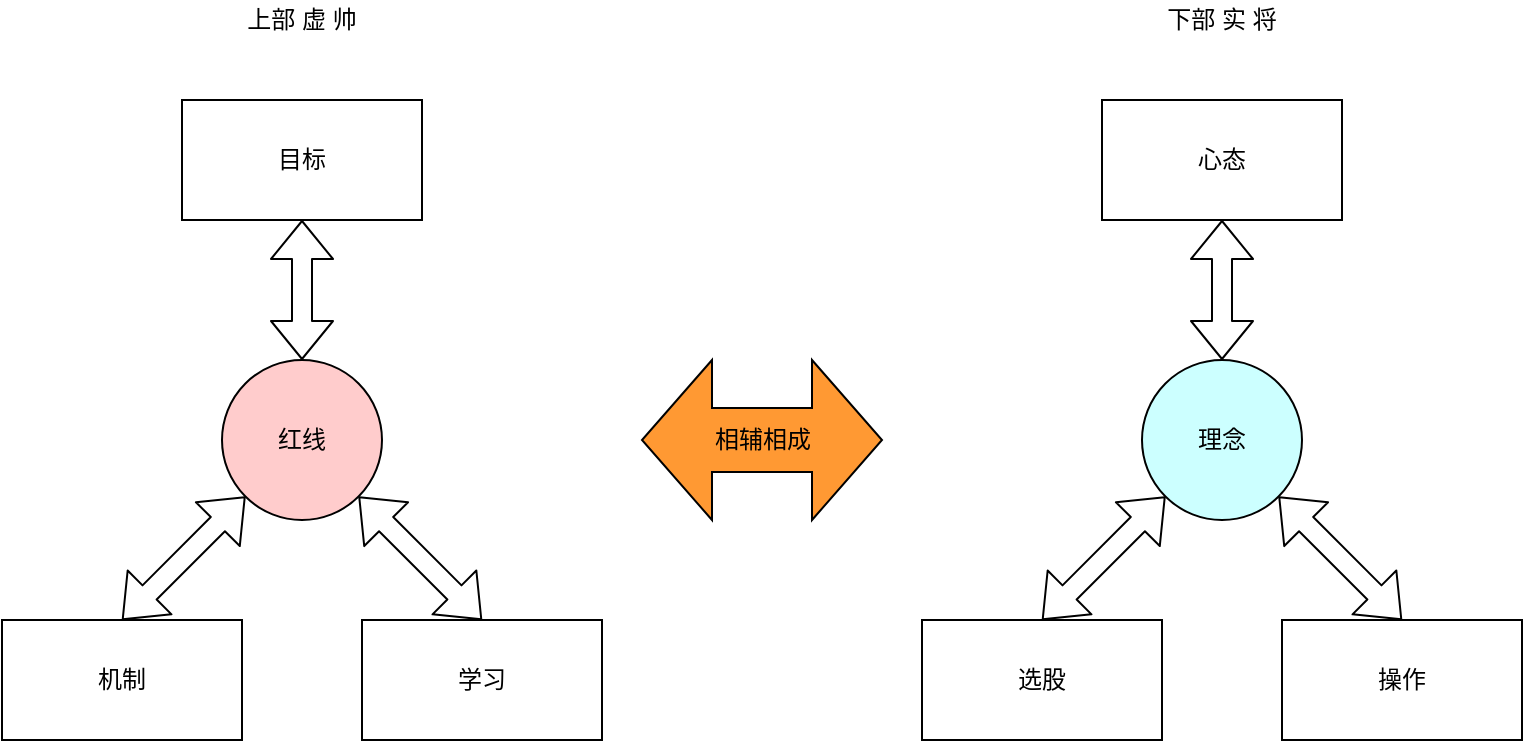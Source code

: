<mxfile version="13.9.8" type="device" pages="3"><diagram id="CdYmjo87FtpTXZ0sdXEt" name="结构"><mxGraphModel dx="1395" dy="700" grid="1" gridSize="10" guides="1" tooltips="1" connect="1" arrows="1" fold="1" page="1" pageScale="1" pageWidth="33000" pageHeight="46810" math="0" shadow="0"><root><mxCell id="0"/><mxCell id="1" parent="0"/><mxCell id="aMJaPe1yTuaJM2HmAMyd-4" value="红线" style="ellipse;whiteSpace=wrap;html=1;aspect=fixed;fillColor=#FFCCCC;" vertex="1" parent="1"><mxGeometry x="450" y="300" width="80" height="80" as="geometry"/></mxCell><mxCell id="aMJaPe1yTuaJM2HmAMyd-5" value="目标" style="rounded=0;whiteSpace=wrap;html=1;" vertex="1" parent="1"><mxGeometry x="430" y="170" width="120" height="60" as="geometry"/></mxCell><mxCell id="aMJaPe1yTuaJM2HmAMyd-6" value="机制" style="rounded=0;whiteSpace=wrap;html=1;" vertex="1" parent="1"><mxGeometry x="340" y="430" width="120" height="60" as="geometry"/></mxCell><mxCell id="aMJaPe1yTuaJM2HmAMyd-7" value="学习" style="rounded=0;whiteSpace=wrap;html=1;" vertex="1" parent="1"><mxGeometry x="520" y="430" width="120" height="60" as="geometry"/></mxCell><mxCell id="aMJaPe1yTuaJM2HmAMyd-9" value="" style="shape=flexArrow;endArrow=classic;startArrow=classic;html=1;entryX=0;entryY=1;entryDx=0;entryDy=0;exitX=0.5;exitY=0;exitDx=0;exitDy=0;" edge="1" parent="1" source="aMJaPe1yTuaJM2HmAMyd-6" target="aMJaPe1yTuaJM2HmAMyd-4"><mxGeometry width="50" height="50" relative="1" as="geometry"><mxPoint x="350" y="400" as="sourcePoint"/><mxPoint x="400" y="350" as="targetPoint"/></mxGeometry></mxCell><mxCell id="E5Ot9zhlqAhoN3nNFJqR-1" value="" style="shape=flexArrow;endArrow=classic;startArrow=classic;html=1;entryX=1;entryY=1;entryDx=0;entryDy=0;exitX=0.5;exitY=0;exitDx=0;exitDy=0;" edge="1" parent="1" source="aMJaPe1yTuaJM2HmAMyd-7" target="aMJaPe1yTuaJM2HmAMyd-4"><mxGeometry width="50" height="50" relative="1" as="geometry"><mxPoint x="670" y="389.289" as="sourcePoint"/><mxPoint x="670" y="339.289" as="targetPoint"/></mxGeometry></mxCell><mxCell id="E5Ot9zhlqAhoN3nNFJqR-2" value="" style="shape=flexArrow;endArrow=classic;startArrow=classic;html=1;entryX=0.5;entryY=1;entryDx=0;entryDy=0;exitX=0.5;exitY=0;exitDx=0;exitDy=0;" edge="1" parent="1" source="aMJaPe1yTuaJM2HmAMyd-4" target="aMJaPe1yTuaJM2HmAMyd-5"><mxGeometry width="50" height="50" relative="1" as="geometry"><mxPoint x="460" y="270" as="sourcePoint"/><mxPoint x="510" y="220" as="targetPoint"/></mxGeometry></mxCell><mxCell id="E5Ot9zhlqAhoN3nNFJqR-5" value="理念" style="ellipse;whiteSpace=wrap;html=1;aspect=fixed;fillColor=#CCFFFF;" vertex="1" parent="1"><mxGeometry x="910" y="300" width="80" height="80" as="geometry"/></mxCell><mxCell id="E5Ot9zhlqAhoN3nNFJqR-6" value="心态" style="rounded=0;whiteSpace=wrap;html=1;" vertex="1" parent="1"><mxGeometry x="890" y="170" width="120" height="60" as="geometry"/></mxCell><mxCell id="E5Ot9zhlqAhoN3nNFJqR-7" value="选股" style="rounded=0;whiteSpace=wrap;html=1;" vertex="1" parent="1"><mxGeometry x="800" y="430" width="120" height="60" as="geometry"/></mxCell><mxCell id="E5Ot9zhlqAhoN3nNFJqR-8" value="操作" style="rounded=0;whiteSpace=wrap;html=1;" vertex="1" parent="1"><mxGeometry x="980" y="430" width="120" height="60" as="geometry"/></mxCell><mxCell id="E5Ot9zhlqAhoN3nNFJqR-9" value="" style="shape=flexArrow;endArrow=classic;startArrow=classic;html=1;entryX=0;entryY=1;entryDx=0;entryDy=0;exitX=0.5;exitY=0;exitDx=0;exitDy=0;" edge="1" source="E5Ot9zhlqAhoN3nNFJqR-7" target="E5Ot9zhlqAhoN3nNFJqR-5" parent="1"><mxGeometry width="50" height="50" relative="1" as="geometry"><mxPoint x="810" y="400" as="sourcePoint"/><mxPoint x="860" y="350" as="targetPoint"/></mxGeometry></mxCell><mxCell id="E5Ot9zhlqAhoN3nNFJqR-10" value="" style="shape=flexArrow;endArrow=classic;startArrow=classic;html=1;entryX=1;entryY=1;entryDx=0;entryDy=0;exitX=0.5;exitY=0;exitDx=0;exitDy=0;" edge="1" source="E5Ot9zhlqAhoN3nNFJqR-8" target="E5Ot9zhlqAhoN3nNFJqR-5" parent="1"><mxGeometry width="50" height="50" relative="1" as="geometry"><mxPoint x="1130" y="389.289" as="sourcePoint"/><mxPoint x="1130" y="339.289" as="targetPoint"/></mxGeometry></mxCell><mxCell id="E5Ot9zhlqAhoN3nNFJqR-11" value="" style="shape=flexArrow;endArrow=classic;startArrow=classic;html=1;entryX=0.5;entryY=1;entryDx=0;entryDy=0;exitX=0.5;exitY=0;exitDx=0;exitDy=0;" edge="1" source="E5Ot9zhlqAhoN3nNFJqR-5" target="E5Ot9zhlqAhoN3nNFJqR-6" parent="1"><mxGeometry width="50" height="50" relative="1" as="geometry"><mxPoint x="920" y="270" as="sourcePoint"/><mxPoint x="970" y="220" as="targetPoint"/></mxGeometry></mxCell><mxCell id="E5Ot9zhlqAhoN3nNFJqR-12" value="下部 实 将" style="text;html=1;strokeColor=none;fillColor=none;align=center;verticalAlign=middle;whiteSpace=wrap;rounded=0;" vertex="1" parent="1"><mxGeometry x="920" y="120" width="60" height="20" as="geometry"/></mxCell><mxCell id="E5Ot9zhlqAhoN3nNFJqR-13" value="上部 虚 帅" style="text;html=1;strokeColor=none;fillColor=none;align=center;verticalAlign=middle;whiteSpace=wrap;rounded=0;" vertex="1" parent="1"><mxGeometry x="460" y="120" width="60" height="20" as="geometry"/></mxCell><mxCell id="E5Ot9zhlqAhoN3nNFJqR-14" value="相辅相成" style="html=1;shadow=0;dashed=0;align=center;verticalAlign=middle;shape=mxgraph.arrows2.twoWayArrow;dy=0.6;dx=35;fillColor=#FF9933;" vertex="1" parent="1"><mxGeometry x="660" y="300" width="120" height="80" as="geometry"/></mxCell></root></mxGraphModel></diagram><diagram id="mGkKBO9_PfgdUhODD8-X" name="上部"><mxGraphModel dx="1186" dy="595" grid="1" gridSize="10" guides="1" tooltips="1" connect="1" arrows="1" fold="1" page="1" pageScale="1" pageWidth="33000" pageHeight="46810" math="0" shadow="0"><root><mxCell id="-TL3zKLVTPMQZuBElZDF-0"/><mxCell id="-TL3zKLVTPMQZuBElZDF-1" parent="-TL3zKLVTPMQZuBElZDF-0"/></root></mxGraphModel></diagram><diagram id="FhbpczTDQFj5A9Q5fWnO" name="下部"><mxGraphModel dx="1186" dy="595" grid="1" gridSize="10" guides="1" tooltips="1" connect="1" arrows="1" fold="1" page="1" pageScale="1" pageWidth="33000" pageHeight="46810" math="0" shadow="0"><root><mxCell id="B9zn0ydYTHANscsZ05rr-0"/><mxCell id="B9zn0ydYTHANscsZ05rr-1" parent="B9zn0ydYTHANscsZ05rr-0"/><mxCell id="JdmHlSCLaPFr8-k0nXDG-0" value="操作准则" style="ellipse;whiteSpace=wrap;html=1;aspect=fixed;fillColor=#FFFFFF;" vertex="1" parent="B9zn0ydYTHANscsZ05rr-1"><mxGeometry x="650" y="240" width="80" height="80" as="geometry"/></mxCell><mxCell id="JdmHlSCLaPFr8-k0nXDG-1" value="资金管理" style="rounded=0;whiteSpace=wrap;html=1;fillColor=#FFFFFF;" vertex="1" parent="B9zn0ydYTHANscsZ05rr-1"><mxGeometry x="630" y="90" width="120" height="60" as="geometry"/></mxCell><mxCell id="WZ9osBi35bHE-rv-hlSZ-0" value="战术&lt;br&gt;战斗" style="rounded=0;whiteSpace=wrap;html=1;fillColor=#FFFFFF;" vertex="1" parent="B9zn0ydYTHANscsZ05rr-1"><mxGeometry x="500" y="390" width="120" height="60" as="geometry"/></mxCell><mxCell id="WZ9osBi35bHE-rv-hlSZ-2" value="胜负评判" style="rounded=0;whiteSpace=wrap;html=1;fillColor=#FFFFFF;" vertex="1" parent="B9zn0ydYTHANscsZ05rr-1"><mxGeometry x="780" y="390" width="120" height="60" as="geometry"/></mxCell><mxCell id="WZ9osBi35bHE-rv-hlSZ-3" value="" style="shape=flexArrow;endArrow=classic;startArrow=classic;html=1;entryX=0.5;entryY=1;entryDx=0;entryDy=0;" edge="1" parent="B9zn0ydYTHANscsZ05rr-1" target="JdmHlSCLaPFr8-k0nXDG-0"><mxGeometry width="50" height="50" relative="1" as="geometry"><mxPoint x="560" y="390" as="sourcePoint"/><mxPoint x="610" y="340" as="targetPoint"/></mxGeometry></mxCell><mxCell id="WZ9osBi35bHE-rv-hlSZ-4" value="" style="shape=flexArrow;endArrow=classic;startArrow=classic;html=1;entryX=0.775;entryY=0.963;entryDx=0;entryDy=0;entryPerimeter=0;exitX=0.5;exitY=0;exitDx=0;exitDy=0;" edge="1" parent="B9zn0ydYTHANscsZ05rr-1" source="WZ9osBi35bHE-rv-hlSZ-2" target="JdmHlSCLaPFr8-k0nXDG-0"><mxGeometry width="50" height="50" relative="1" as="geometry"><mxPoint x="830" y="380" as="sourcePoint"/><mxPoint x="880" y="330" as="targetPoint"/></mxGeometry></mxCell><mxCell id="WZ9osBi35bHE-rv-hlSZ-5" value="" style="shape=flexArrow;endArrow=classic;startArrow=classic;html=1;entryX=0.5;entryY=1;entryDx=0;entryDy=0;exitX=0.5;exitY=0;exitDx=0;exitDy=0;" edge="1" parent="B9zn0ydYTHANscsZ05rr-1" source="JdmHlSCLaPFr8-k0nXDG-0" target="JdmHlSCLaPFr8-k0nXDG-1"><mxGeometry width="50" height="50" relative="1" as="geometry"><mxPoint x="670" y="240" as="sourcePoint"/><mxPoint x="720" y="190" as="targetPoint"/></mxGeometry></mxCell></root></mxGraphModel></diagram></mxfile>